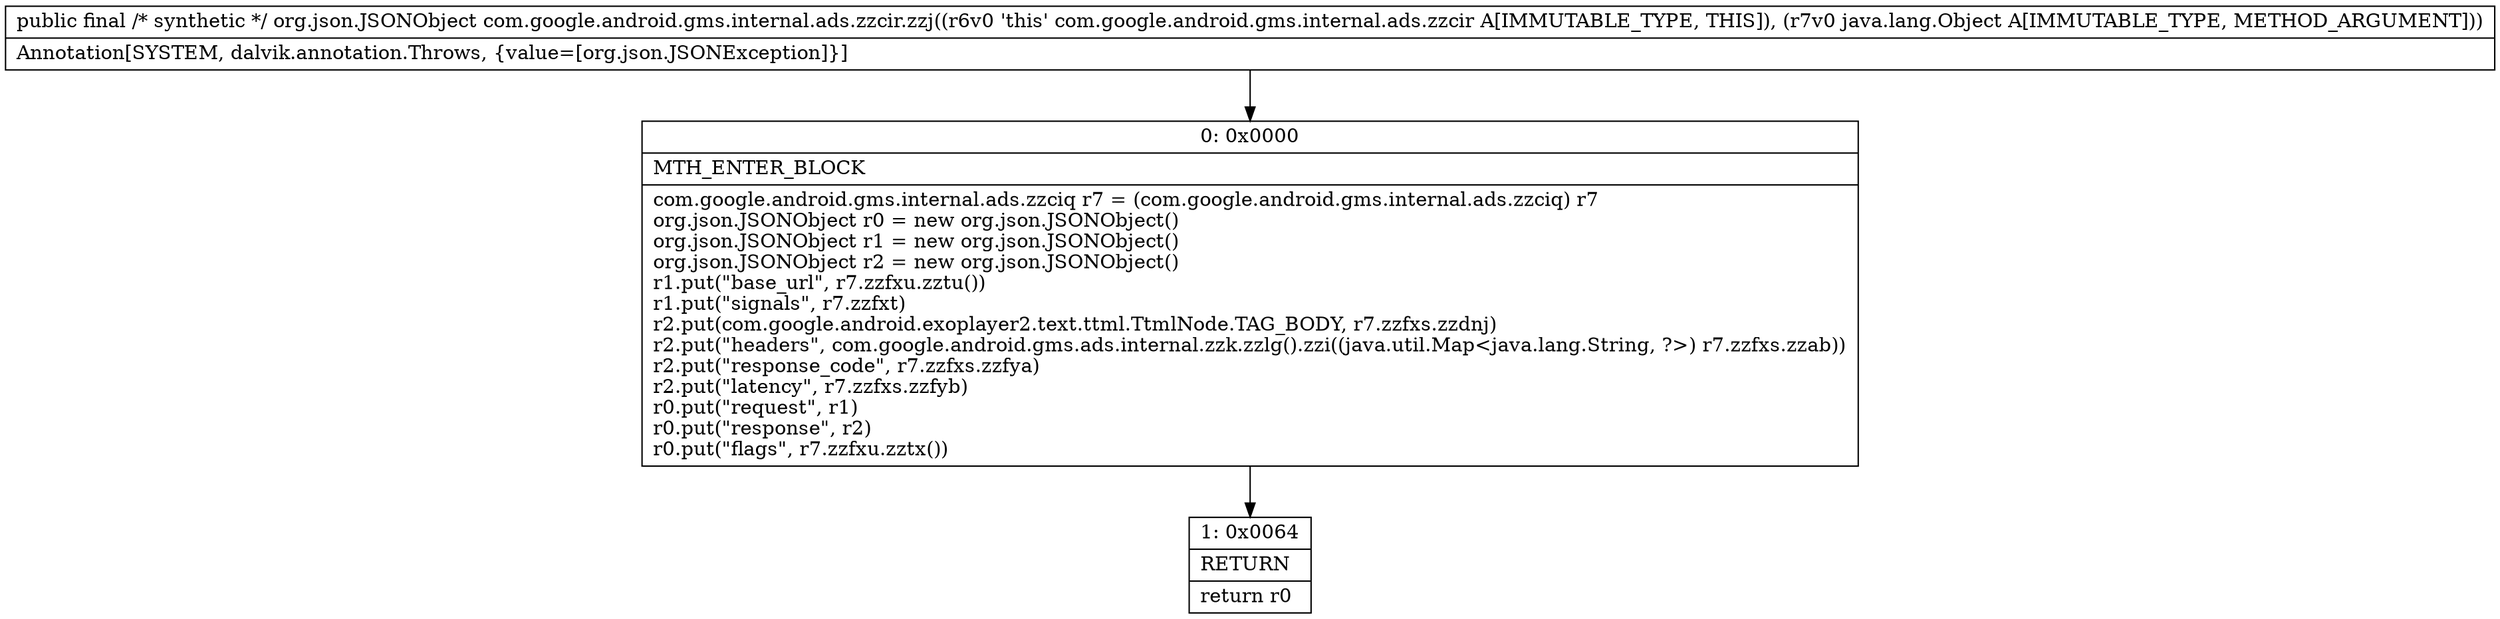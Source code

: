 digraph "CFG forcom.google.android.gms.internal.ads.zzcir.zzj(Ljava\/lang\/Object;)Lorg\/json\/JSONObject;" {
Node_0 [shape=record,label="{0\:\ 0x0000|MTH_ENTER_BLOCK\l|com.google.android.gms.internal.ads.zzciq r7 = (com.google.android.gms.internal.ads.zzciq) r7\lorg.json.JSONObject r0 = new org.json.JSONObject()\lorg.json.JSONObject r1 = new org.json.JSONObject()\lorg.json.JSONObject r2 = new org.json.JSONObject()\lr1.put(\"base_url\", r7.zzfxu.zztu())\lr1.put(\"signals\", r7.zzfxt)\lr2.put(com.google.android.exoplayer2.text.ttml.TtmlNode.TAG_BODY, r7.zzfxs.zzdnj)\lr2.put(\"headers\", com.google.android.gms.ads.internal.zzk.zzlg().zzi((java.util.Map\<java.lang.String, ?\>) r7.zzfxs.zzab))\lr2.put(\"response_code\", r7.zzfxs.zzfya)\lr2.put(\"latency\", r7.zzfxs.zzfyb)\lr0.put(\"request\", r1)\lr0.put(\"response\", r2)\lr0.put(\"flags\", r7.zzfxu.zztx())\l}"];
Node_1 [shape=record,label="{1\:\ 0x0064|RETURN\l|return r0\l}"];
MethodNode[shape=record,label="{public final \/* synthetic *\/ org.json.JSONObject com.google.android.gms.internal.ads.zzcir.zzj((r6v0 'this' com.google.android.gms.internal.ads.zzcir A[IMMUTABLE_TYPE, THIS]), (r7v0 java.lang.Object A[IMMUTABLE_TYPE, METHOD_ARGUMENT]))  | Annotation[SYSTEM, dalvik.annotation.Throws, \{value=[org.json.JSONException]\}]\l}"];
MethodNode -> Node_0;
Node_0 -> Node_1;
}

